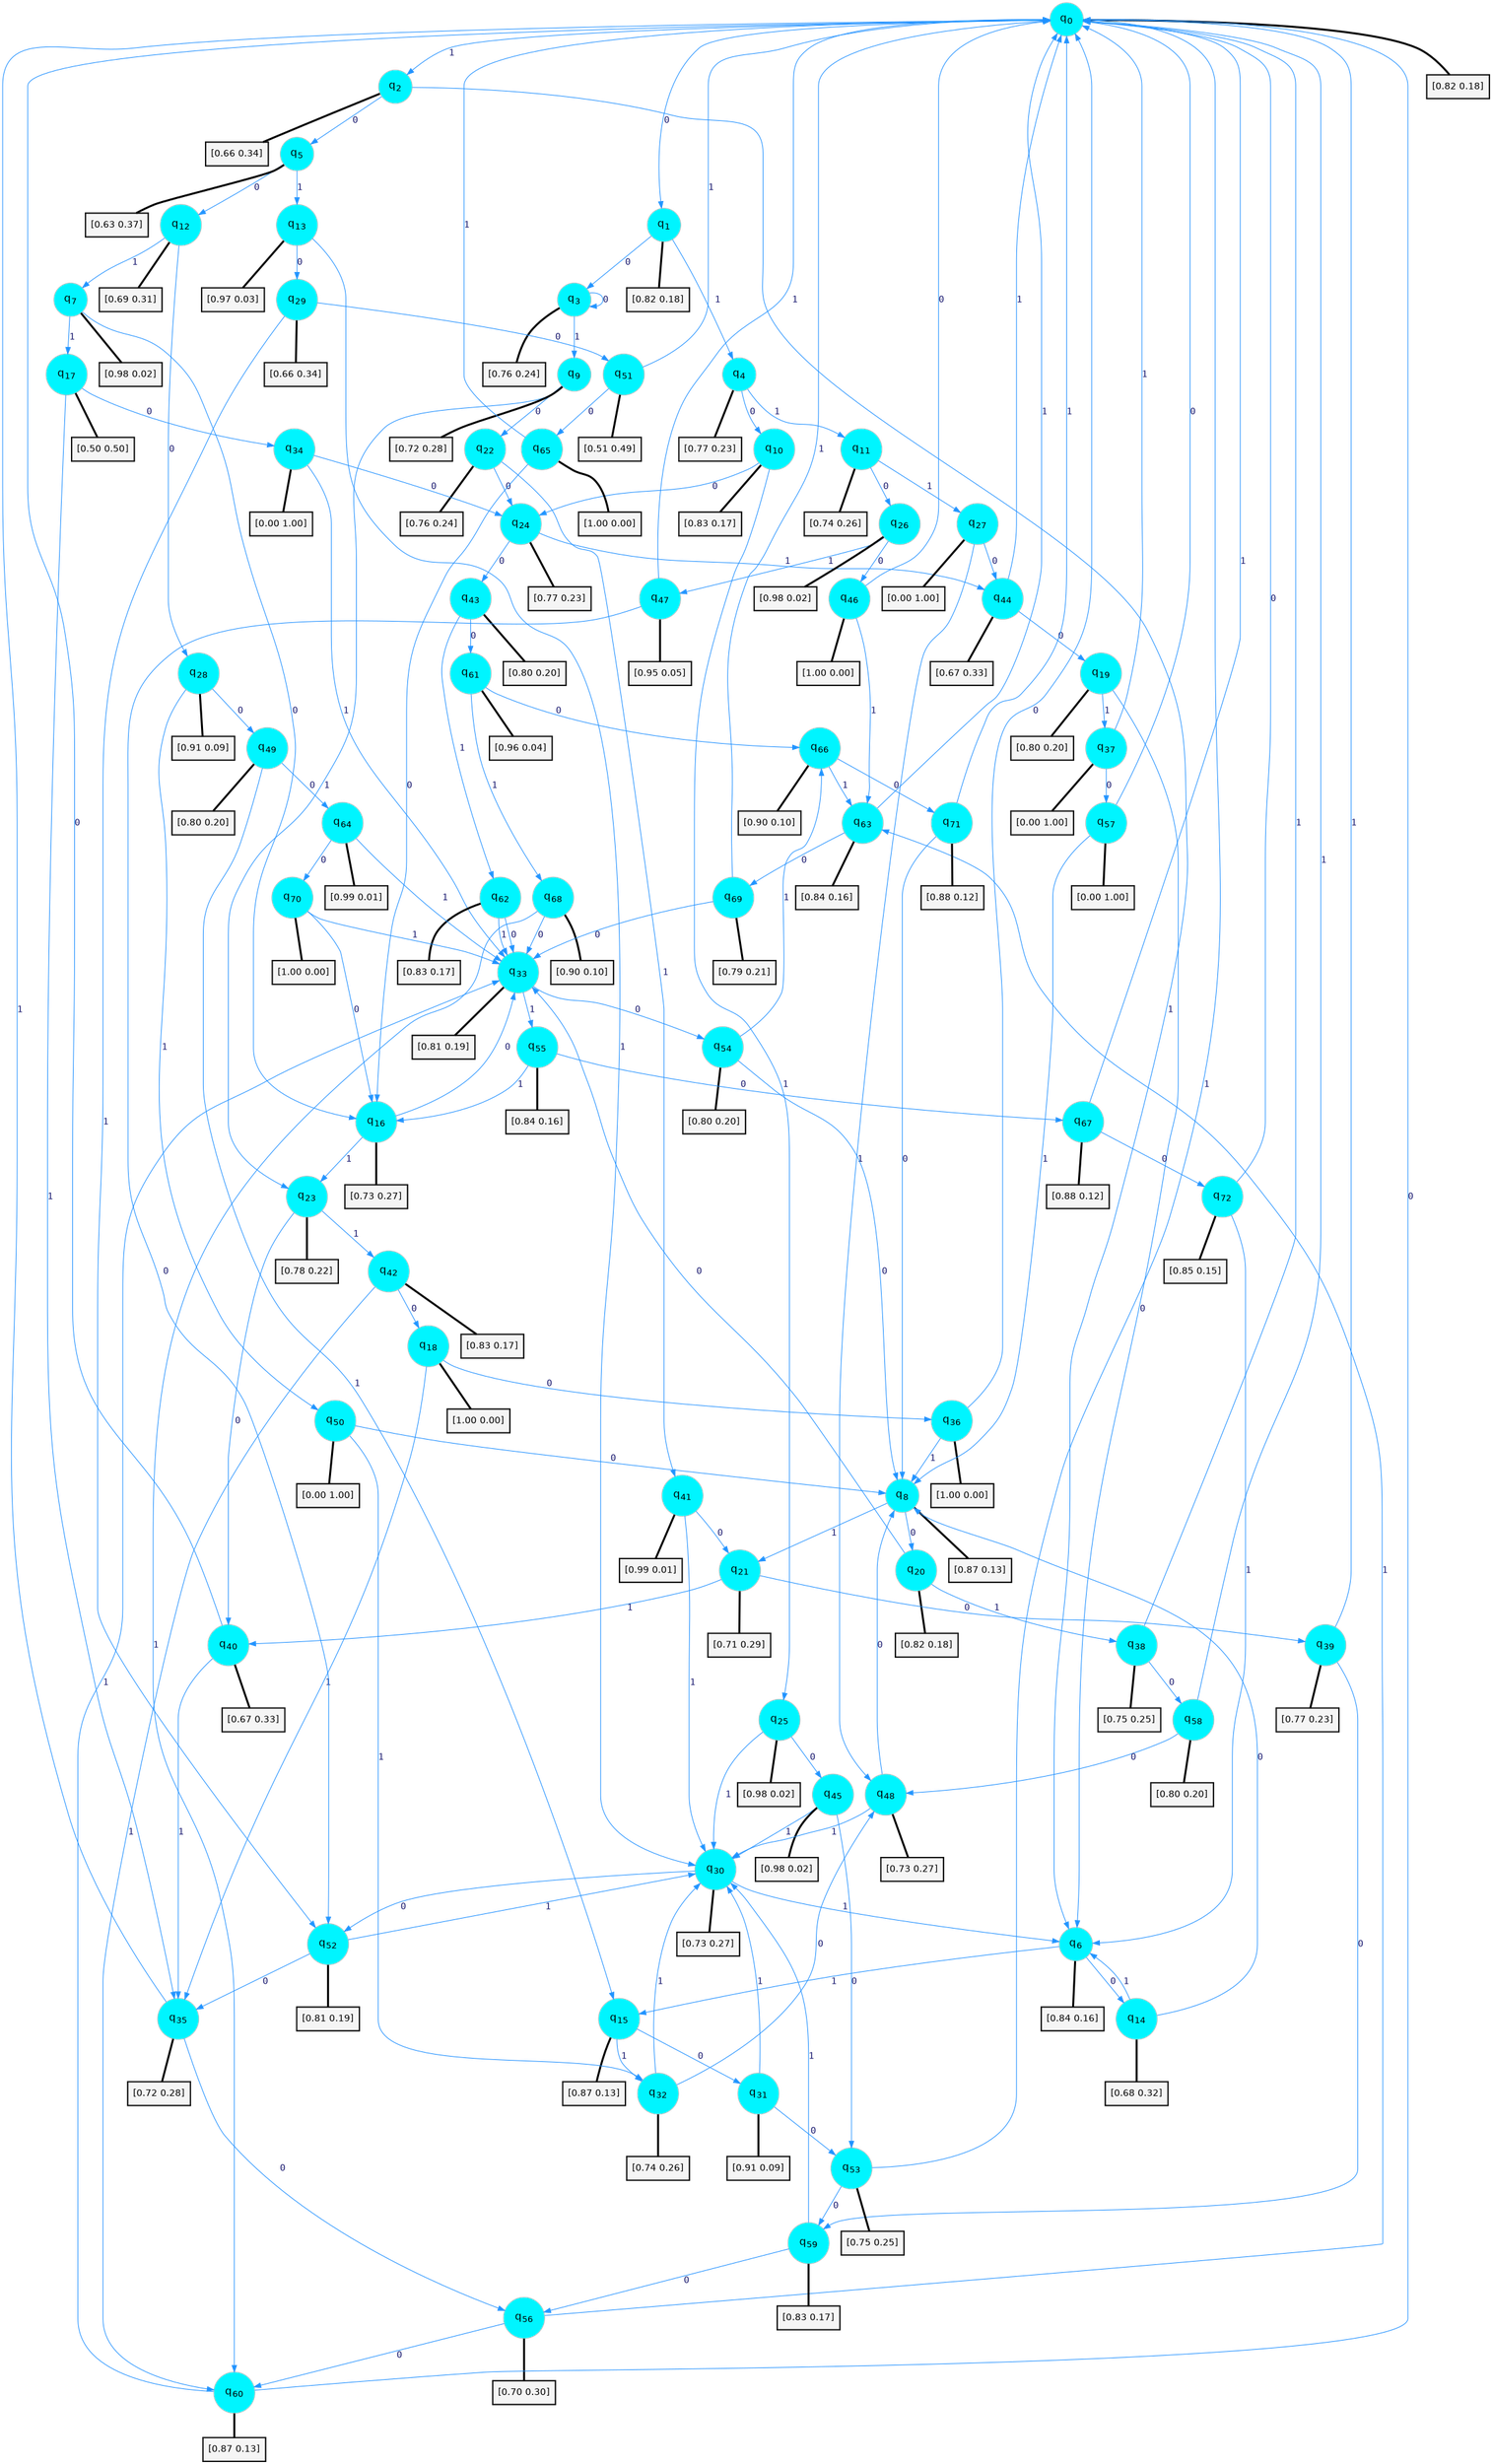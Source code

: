 digraph G {
graph [
bgcolor=transparent, dpi=300, rankdir=TD, size="40,25"];
node [
color=gray, fillcolor=turquoise1, fontcolor=black, fontname=Helvetica, fontsize=16, fontweight=bold, shape=circle, style=filled];
edge [
arrowsize=1, color=dodgerblue1, fontcolor=midnightblue, fontname=courier, fontweight=bold, penwidth=1, style=solid, weight=20];
0[label=<q<SUB>0</SUB>>];
1[label=<q<SUB>1</SUB>>];
2[label=<q<SUB>2</SUB>>];
3[label=<q<SUB>3</SUB>>];
4[label=<q<SUB>4</SUB>>];
5[label=<q<SUB>5</SUB>>];
6[label=<q<SUB>6</SUB>>];
7[label=<q<SUB>7</SUB>>];
8[label=<q<SUB>8</SUB>>];
9[label=<q<SUB>9</SUB>>];
10[label=<q<SUB>10</SUB>>];
11[label=<q<SUB>11</SUB>>];
12[label=<q<SUB>12</SUB>>];
13[label=<q<SUB>13</SUB>>];
14[label=<q<SUB>14</SUB>>];
15[label=<q<SUB>15</SUB>>];
16[label=<q<SUB>16</SUB>>];
17[label=<q<SUB>17</SUB>>];
18[label=<q<SUB>18</SUB>>];
19[label=<q<SUB>19</SUB>>];
20[label=<q<SUB>20</SUB>>];
21[label=<q<SUB>21</SUB>>];
22[label=<q<SUB>22</SUB>>];
23[label=<q<SUB>23</SUB>>];
24[label=<q<SUB>24</SUB>>];
25[label=<q<SUB>25</SUB>>];
26[label=<q<SUB>26</SUB>>];
27[label=<q<SUB>27</SUB>>];
28[label=<q<SUB>28</SUB>>];
29[label=<q<SUB>29</SUB>>];
30[label=<q<SUB>30</SUB>>];
31[label=<q<SUB>31</SUB>>];
32[label=<q<SUB>32</SUB>>];
33[label=<q<SUB>33</SUB>>];
34[label=<q<SUB>34</SUB>>];
35[label=<q<SUB>35</SUB>>];
36[label=<q<SUB>36</SUB>>];
37[label=<q<SUB>37</SUB>>];
38[label=<q<SUB>38</SUB>>];
39[label=<q<SUB>39</SUB>>];
40[label=<q<SUB>40</SUB>>];
41[label=<q<SUB>41</SUB>>];
42[label=<q<SUB>42</SUB>>];
43[label=<q<SUB>43</SUB>>];
44[label=<q<SUB>44</SUB>>];
45[label=<q<SUB>45</SUB>>];
46[label=<q<SUB>46</SUB>>];
47[label=<q<SUB>47</SUB>>];
48[label=<q<SUB>48</SUB>>];
49[label=<q<SUB>49</SUB>>];
50[label=<q<SUB>50</SUB>>];
51[label=<q<SUB>51</SUB>>];
52[label=<q<SUB>52</SUB>>];
53[label=<q<SUB>53</SUB>>];
54[label=<q<SUB>54</SUB>>];
55[label=<q<SUB>55</SUB>>];
56[label=<q<SUB>56</SUB>>];
57[label=<q<SUB>57</SUB>>];
58[label=<q<SUB>58</SUB>>];
59[label=<q<SUB>59</SUB>>];
60[label=<q<SUB>60</SUB>>];
61[label=<q<SUB>61</SUB>>];
62[label=<q<SUB>62</SUB>>];
63[label=<q<SUB>63</SUB>>];
64[label=<q<SUB>64</SUB>>];
65[label=<q<SUB>65</SUB>>];
66[label=<q<SUB>66</SUB>>];
67[label=<q<SUB>67</SUB>>];
68[label=<q<SUB>68</SUB>>];
69[label=<q<SUB>69</SUB>>];
70[label=<q<SUB>70</SUB>>];
71[label=<q<SUB>71</SUB>>];
72[label=<q<SUB>72</SUB>>];
73[label="[0.82 0.18]", shape=box,fontcolor=black, fontname=Helvetica, fontsize=14, penwidth=2, fillcolor=whitesmoke,color=black];
74[label="[0.82 0.18]", shape=box,fontcolor=black, fontname=Helvetica, fontsize=14, penwidth=2, fillcolor=whitesmoke,color=black];
75[label="[0.66 0.34]", shape=box,fontcolor=black, fontname=Helvetica, fontsize=14, penwidth=2, fillcolor=whitesmoke,color=black];
76[label="[0.76 0.24]", shape=box,fontcolor=black, fontname=Helvetica, fontsize=14, penwidth=2, fillcolor=whitesmoke,color=black];
77[label="[0.77 0.23]", shape=box,fontcolor=black, fontname=Helvetica, fontsize=14, penwidth=2, fillcolor=whitesmoke,color=black];
78[label="[0.63 0.37]", shape=box,fontcolor=black, fontname=Helvetica, fontsize=14, penwidth=2, fillcolor=whitesmoke,color=black];
79[label="[0.84 0.16]", shape=box,fontcolor=black, fontname=Helvetica, fontsize=14, penwidth=2, fillcolor=whitesmoke,color=black];
80[label="[0.98 0.02]", shape=box,fontcolor=black, fontname=Helvetica, fontsize=14, penwidth=2, fillcolor=whitesmoke,color=black];
81[label="[0.87 0.13]", shape=box,fontcolor=black, fontname=Helvetica, fontsize=14, penwidth=2, fillcolor=whitesmoke,color=black];
82[label="[0.72 0.28]", shape=box,fontcolor=black, fontname=Helvetica, fontsize=14, penwidth=2, fillcolor=whitesmoke,color=black];
83[label="[0.83 0.17]", shape=box,fontcolor=black, fontname=Helvetica, fontsize=14, penwidth=2, fillcolor=whitesmoke,color=black];
84[label="[0.74 0.26]", shape=box,fontcolor=black, fontname=Helvetica, fontsize=14, penwidth=2, fillcolor=whitesmoke,color=black];
85[label="[0.69 0.31]", shape=box,fontcolor=black, fontname=Helvetica, fontsize=14, penwidth=2, fillcolor=whitesmoke,color=black];
86[label="[0.97 0.03]", shape=box,fontcolor=black, fontname=Helvetica, fontsize=14, penwidth=2, fillcolor=whitesmoke,color=black];
87[label="[0.68 0.32]", shape=box,fontcolor=black, fontname=Helvetica, fontsize=14, penwidth=2, fillcolor=whitesmoke,color=black];
88[label="[0.87 0.13]", shape=box,fontcolor=black, fontname=Helvetica, fontsize=14, penwidth=2, fillcolor=whitesmoke,color=black];
89[label="[0.73 0.27]", shape=box,fontcolor=black, fontname=Helvetica, fontsize=14, penwidth=2, fillcolor=whitesmoke,color=black];
90[label="[0.50 0.50]", shape=box,fontcolor=black, fontname=Helvetica, fontsize=14, penwidth=2, fillcolor=whitesmoke,color=black];
91[label="[1.00 0.00]", shape=box,fontcolor=black, fontname=Helvetica, fontsize=14, penwidth=2, fillcolor=whitesmoke,color=black];
92[label="[0.80 0.20]", shape=box,fontcolor=black, fontname=Helvetica, fontsize=14, penwidth=2, fillcolor=whitesmoke,color=black];
93[label="[0.82 0.18]", shape=box,fontcolor=black, fontname=Helvetica, fontsize=14, penwidth=2, fillcolor=whitesmoke,color=black];
94[label="[0.71 0.29]", shape=box,fontcolor=black, fontname=Helvetica, fontsize=14, penwidth=2, fillcolor=whitesmoke,color=black];
95[label="[0.76 0.24]", shape=box,fontcolor=black, fontname=Helvetica, fontsize=14, penwidth=2, fillcolor=whitesmoke,color=black];
96[label="[0.78 0.22]", shape=box,fontcolor=black, fontname=Helvetica, fontsize=14, penwidth=2, fillcolor=whitesmoke,color=black];
97[label="[0.77 0.23]", shape=box,fontcolor=black, fontname=Helvetica, fontsize=14, penwidth=2, fillcolor=whitesmoke,color=black];
98[label="[0.98 0.02]", shape=box,fontcolor=black, fontname=Helvetica, fontsize=14, penwidth=2, fillcolor=whitesmoke,color=black];
99[label="[0.98 0.02]", shape=box,fontcolor=black, fontname=Helvetica, fontsize=14, penwidth=2, fillcolor=whitesmoke,color=black];
100[label="[0.00 1.00]", shape=box,fontcolor=black, fontname=Helvetica, fontsize=14, penwidth=2, fillcolor=whitesmoke,color=black];
101[label="[0.91 0.09]", shape=box,fontcolor=black, fontname=Helvetica, fontsize=14, penwidth=2, fillcolor=whitesmoke,color=black];
102[label="[0.66 0.34]", shape=box,fontcolor=black, fontname=Helvetica, fontsize=14, penwidth=2, fillcolor=whitesmoke,color=black];
103[label="[0.73 0.27]", shape=box,fontcolor=black, fontname=Helvetica, fontsize=14, penwidth=2, fillcolor=whitesmoke,color=black];
104[label="[0.91 0.09]", shape=box,fontcolor=black, fontname=Helvetica, fontsize=14, penwidth=2, fillcolor=whitesmoke,color=black];
105[label="[0.74 0.26]", shape=box,fontcolor=black, fontname=Helvetica, fontsize=14, penwidth=2, fillcolor=whitesmoke,color=black];
106[label="[0.81 0.19]", shape=box,fontcolor=black, fontname=Helvetica, fontsize=14, penwidth=2, fillcolor=whitesmoke,color=black];
107[label="[0.00 1.00]", shape=box,fontcolor=black, fontname=Helvetica, fontsize=14, penwidth=2, fillcolor=whitesmoke,color=black];
108[label="[0.72 0.28]", shape=box,fontcolor=black, fontname=Helvetica, fontsize=14, penwidth=2, fillcolor=whitesmoke,color=black];
109[label="[1.00 0.00]", shape=box,fontcolor=black, fontname=Helvetica, fontsize=14, penwidth=2, fillcolor=whitesmoke,color=black];
110[label="[0.00 1.00]", shape=box,fontcolor=black, fontname=Helvetica, fontsize=14, penwidth=2, fillcolor=whitesmoke,color=black];
111[label="[0.75 0.25]", shape=box,fontcolor=black, fontname=Helvetica, fontsize=14, penwidth=2, fillcolor=whitesmoke,color=black];
112[label="[0.77 0.23]", shape=box,fontcolor=black, fontname=Helvetica, fontsize=14, penwidth=2, fillcolor=whitesmoke,color=black];
113[label="[0.67 0.33]", shape=box,fontcolor=black, fontname=Helvetica, fontsize=14, penwidth=2, fillcolor=whitesmoke,color=black];
114[label="[0.99 0.01]", shape=box,fontcolor=black, fontname=Helvetica, fontsize=14, penwidth=2, fillcolor=whitesmoke,color=black];
115[label="[0.83 0.17]", shape=box,fontcolor=black, fontname=Helvetica, fontsize=14, penwidth=2, fillcolor=whitesmoke,color=black];
116[label="[0.80 0.20]", shape=box,fontcolor=black, fontname=Helvetica, fontsize=14, penwidth=2, fillcolor=whitesmoke,color=black];
117[label="[0.67 0.33]", shape=box,fontcolor=black, fontname=Helvetica, fontsize=14, penwidth=2, fillcolor=whitesmoke,color=black];
118[label="[0.98 0.02]", shape=box,fontcolor=black, fontname=Helvetica, fontsize=14, penwidth=2, fillcolor=whitesmoke,color=black];
119[label="[1.00 0.00]", shape=box,fontcolor=black, fontname=Helvetica, fontsize=14, penwidth=2, fillcolor=whitesmoke,color=black];
120[label="[0.95 0.05]", shape=box,fontcolor=black, fontname=Helvetica, fontsize=14, penwidth=2, fillcolor=whitesmoke,color=black];
121[label="[0.73 0.27]", shape=box,fontcolor=black, fontname=Helvetica, fontsize=14, penwidth=2, fillcolor=whitesmoke,color=black];
122[label="[0.80 0.20]", shape=box,fontcolor=black, fontname=Helvetica, fontsize=14, penwidth=2, fillcolor=whitesmoke,color=black];
123[label="[0.00 1.00]", shape=box,fontcolor=black, fontname=Helvetica, fontsize=14, penwidth=2, fillcolor=whitesmoke,color=black];
124[label="[0.51 0.49]", shape=box,fontcolor=black, fontname=Helvetica, fontsize=14, penwidth=2, fillcolor=whitesmoke,color=black];
125[label="[0.81 0.19]", shape=box,fontcolor=black, fontname=Helvetica, fontsize=14, penwidth=2, fillcolor=whitesmoke,color=black];
126[label="[0.75 0.25]", shape=box,fontcolor=black, fontname=Helvetica, fontsize=14, penwidth=2, fillcolor=whitesmoke,color=black];
127[label="[0.80 0.20]", shape=box,fontcolor=black, fontname=Helvetica, fontsize=14, penwidth=2, fillcolor=whitesmoke,color=black];
128[label="[0.84 0.16]", shape=box,fontcolor=black, fontname=Helvetica, fontsize=14, penwidth=2, fillcolor=whitesmoke,color=black];
129[label="[0.70 0.30]", shape=box,fontcolor=black, fontname=Helvetica, fontsize=14, penwidth=2, fillcolor=whitesmoke,color=black];
130[label="[0.00 1.00]", shape=box,fontcolor=black, fontname=Helvetica, fontsize=14, penwidth=2, fillcolor=whitesmoke,color=black];
131[label="[0.80 0.20]", shape=box,fontcolor=black, fontname=Helvetica, fontsize=14, penwidth=2, fillcolor=whitesmoke,color=black];
132[label="[0.83 0.17]", shape=box,fontcolor=black, fontname=Helvetica, fontsize=14, penwidth=2, fillcolor=whitesmoke,color=black];
133[label="[0.87 0.13]", shape=box,fontcolor=black, fontname=Helvetica, fontsize=14, penwidth=2, fillcolor=whitesmoke,color=black];
134[label="[0.96 0.04]", shape=box,fontcolor=black, fontname=Helvetica, fontsize=14, penwidth=2, fillcolor=whitesmoke,color=black];
135[label="[0.83 0.17]", shape=box,fontcolor=black, fontname=Helvetica, fontsize=14, penwidth=2, fillcolor=whitesmoke,color=black];
136[label="[0.84 0.16]", shape=box,fontcolor=black, fontname=Helvetica, fontsize=14, penwidth=2, fillcolor=whitesmoke,color=black];
137[label="[0.99 0.01]", shape=box,fontcolor=black, fontname=Helvetica, fontsize=14, penwidth=2, fillcolor=whitesmoke,color=black];
138[label="[1.00 0.00]", shape=box,fontcolor=black, fontname=Helvetica, fontsize=14, penwidth=2, fillcolor=whitesmoke,color=black];
139[label="[0.90 0.10]", shape=box,fontcolor=black, fontname=Helvetica, fontsize=14, penwidth=2, fillcolor=whitesmoke,color=black];
140[label="[0.88 0.12]", shape=box,fontcolor=black, fontname=Helvetica, fontsize=14, penwidth=2, fillcolor=whitesmoke,color=black];
141[label="[0.90 0.10]", shape=box,fontcolor=black, fontname=Helvetica, fontsize=14, penwidth=2, fillcolor=whitesmoke,color=black];
142[label="[0.79 0.21]", shape=box,fontcolor=black, fontname=Helvetica, fontsize=14, penwidth=2, fillcolor=whitesmoke,color=black];
143[label="[1.00 0.00]", shape=box,fontcolor=black, fontname=Helvetica, fontsize=14, penwidth=2, fillcolor=whitesmoke,color=black];
144[label="[0.88 0.12]", shape=box,fontcolor=black, fontname=Helvetica, fontsize=14, penwidth=2, fillcolor=whitesmoke,color=black];
145[label="[0.85 0.15]", shape=box,fontcolor=black, fontname=Helvetica, fontsize=14, penwidth=2, fillcolor=whitesmoke,color=black];
0->1 [label=0];
0->2 [label=1];
0->73 [arrowhead=none, penwidth=3,color=black];
1->3 [label=0];
1->4 [label=1];
1->74 [arrowhead=none, penwidth=3,color=black];
2->5 [label=0];
2->6 [label=1];
2->75 [arrowhead=none, penwidth=3,color=black];
3->3 [label=0];
3->9 [label=1];
3->76 [arrowhead=none, penwidth=3,color=black];
4->10 [label=0];
4->11 [label=1];
4->77 [arrowhead=none, penwidth=3,color=black];
5->12 [label=0];
5->13 [label=1];
5->78 [arrowhead=none, penwidth=3,color=black];
6->14 [label=0];
6->15 [label=1];
6->79 [arrowhead=none, penwidth=3,color=black];
7->16 [label=0];
7->17 [label=1];
7->80 [arrowhead=none, penwidth=3,color=black];
8->20 [label=0];
8->21 [label=1];
8->81 [arrowhead=none, penwidth=3,color=black];
9->22 [label=0];
9->23 [label=1];
9->82 [arrowhead=none, penwidth=3,color=black];
10->24 [label=0];
10->25 [label=1];
10->83 [arrowhead=none, penwidth=3,color=black];
11->26 [label=0];
11->27 [label=1];
11->84 [arrowhead=none, penwidth=3,color=black];
12->28 [label=0];
12->7 [label=1];
12->85 [arrowhead=none, penwidth=3,color=black];
13->29 [label=0];
13->30 [label=1];
13->86 [arrowhead=none, penwidth=3,color=black];
14->8 [label=0];
14->6 [label=1];
14->87 [arrowhead=none, penwidth=3,color=black];
15->31 [label=0];
15->32 [label=1];
15->88 [arrowhead=none, penwidth=3,color=black];
16->33 [label=0];
16->23 [label=1];
16->89 [arrowhead=none, penwidth=3,color=black];
17->34 [label=0];
17->35 [label=1];
17->90 [arrowhead=none, penwidth=3,color=black];
18->36 [label=0];
18->35 [label=1];
18->91 [arrowhead=none, penwidth=3,color=black];
19->6 [label=0];
19->37 [label=1];
19->92 [arrowhead=none, penwidth=3,color=black];
20->33 [label=0];
20->38 [label=1];
20->93 [arrowhead=none, penwidth=3,color=black];
21->39 [label=0];
21->40 [label=1];
21->94 [arrowhead=none, penwidth=3,color=black];
22->24 [label=0];
22->41 [label=1];
22->95 [arrowhead=none, penwidth=3,color=black];
23->40 [label=0];
23->42 [label=1];
23->96 [arrowhead=none, penwidth=3,color=black];
24->43 [label=0];
24->44 [label=1];
24->97 [arrowhead=none, penwidth=3,color=black];
25->45 [label=0];
25->30 [label=1];
25->98 [arrowhead=none, penwidth=3,color=black];
26->46 [label=0];
26->47 [label=1];
26->99 [arrowhead=none, penwidth=3,color=black];
27->44 [label=0];
27->48 [label=1];
27->100 [arrowhead=none, penwidth=3,color=black];
28->49 [label=0];
28->50 [label=1];
28->101 [arrowhead=none, penwidth=3,color=black];
29->51 [label=0];
29->52 [label=1];
29->102 [arrowhead=none, penwidth=3,color=black];
30->52 [label=0];
30->6 [label=1];
30->103 [arrowhead=none, penwidth=3,color=black];
31->53 [label=0];
31->30 [label=1];
31->104 [arrowhead=none, penwidth=3,color=black];
32->48 [label=0];
32->30 [label=1];
32->105 [arrowhead=none, penwidth=3,color=black];
33->54 [label=0];
33->55 [label=1];
33->106 [arrowhead=none, penwidth=3,color=black];
34->24 [label=0];
34->33 [label=1];
34->107 [arrowhead=none, penwidth=3,color=black];
35->56 [label=0];
35->0 [label=1];
35->108 [arrowhead=none, penwidth=3,color=black];
36->0 [label=0];
36->8 [label=1];
36->109 [arrowhead=none, penwidth=3,color=black];
37->57 [label=0];
37->0 [label=1];
37->110 [arrowhead=none, penwidth=3,color=black];
38->58 [label=0];
38->0 [label=1];
38->111 [arrowhead=none, penwidth=3,color=black];
39->59 [label=0];
39->0 [label=1];
39->112 [arrowhead=none, penwidth=3,color=black];
40->0 [label=0];
40->35 [label=1];
40->113 [arrowhead=none, penwidth=3,color=black];
41->21 [label=0];
41->30 [label=1];
41->114 [arrowhead=none, penwidth=3,color=black];
42->18 [label=0];
42->60 [label=1];
42->115 [arrowhead=none, penwidth=3,color=black];
43->61 [label=0];
43->62 [label=1];
43->116 [arrowhead=none, penwidth=3,color=black];
44->19 [label=0];
44->0 [label=1];
44->117 [arrowhead=none, penwidth=3,color=black];
45->53 [label=0];
45->30 [label=1];
45->118 [arrowhead=none, penwidth=3,color=black];
46->0 [label=0];
46->63 [label=1];
46->119 [arrowhead=none, penwidth=3,color=black];
47->52 [label=0];
47->0 [label=1];
47->120 [arrowhead=none, penwidth=3,color=black];
48->8 [label=0];
48->30 [label=1];
48->121 [arrowhead=none, penwidth=3,color=black];
49->64 [label=0];
49->15 [label=1];
49->122 [arrowhead=none, penwidth=3,color=black];
50->8 [label=0];
50->32 [label=1];
50->123 [arrowhead=none, penwidth=3,color=black];
51->65 [label=0];
51->0 [label=1];
51->124 [arrowhead=none, penwidth=3,color=black];
52->35 [label=0];
52->30 [label=1];
52->125 [arrowhead=none, penwidth=3,color=black];
53->59 [label=0];
53->0 [label=1];
53->126 [arrowhead=none, penwidth=3,color=black];
54->8 [label=0];
54->66 [label=1];
54->127 [arrowhead=none, penwidth=3,color=black];
55->67 [label=0];
55->16 [label=1];
55->128 [arrowhead=none, penwidth=3,color=black];
56->60 [label=0];
56->63 [label=1];
56->129 [arrowhead=none, penwidth=3,color=black];
57->0 [label=0];
57->8 [label=1];
57->130 [arrowhead=none, penwidth=3,color=black];
58->48 [label=0];
58->0 [label=1];
58->131 [arrowhead=none, penwidth=3,color=black];
59->56 [label=0];
59->30 [label=1];
59->132 [arrowhead=none, penwidth=3,color=black];
60->0 [label=0];
60->33 [label=1];
60->133 [arrowhead=none, penwidth=3,color=black];
61->66 [label=0];
61->68 [label=1];
61->134 [arrowhead=none, penwidth=3,color=black];
62->33 [label=0];
62->33 [label=1];
62->135 [arrowhead=none, penwidth=3,color=black];
63->69 [label=0];
63->0 [label=1];
63->136 [arrowhead=none, penwidth=3,color=black];
64->70 [label=0];
64->33 [label=1];
64->137 [arrowhead=none, penwidth=3,color=black];
65->16 [label=0];
65->0 [label=1];
65->138 [arrowhead=none, penwidth=3,color=black];
66->71 [label=0];
66->63 [label=1];
66->139 [arrowhead=none, penwidth=3,color=black];
67->72 [label=0];
67->0 [label=1];
67->140 [arrowhead=none, penwidth=3,color=black];
68->33 [label=0];
68->60 [label=1];
68->141 [arrowhead=none, penwidth=3,color=black];
69->33 [label=0];
69->0 [label=1];
69->142 [arrowhead=none, penwidth=3,color=black];
70->16 [label=0];
70->33 [label=1];
70->143 [arrowhead=none, penwidth=3,color=black];
71->8 [label=0];
71->0 [label=1];
71->144 [arrowhead=none, penwidth=3,color=black];
72->0 [label=0];
72->6 [label=1];
72->145 [arrowhead=none, penwidth=3,color=black];
}
